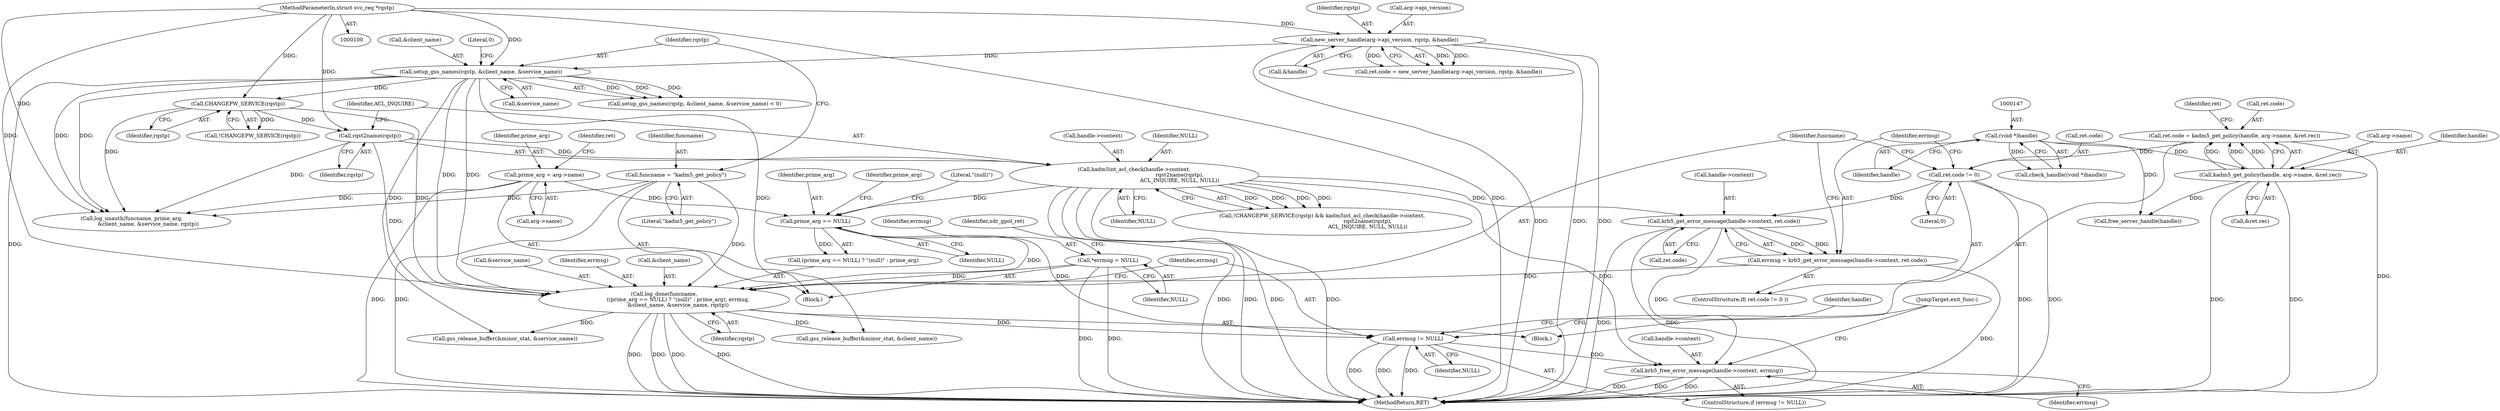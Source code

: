 digraph "0_krb5_83ed75feba32e46f736fcce0d96a0445f29b96c2_8@API" {
"1000329" [label="(Call,krb5_free_error_message(handle->context, errmsg))"];
"1000304" [label="(Call,krb5_get_error_message(handle->context, ret.code))"];
"1000191" [label="(Call,kadm5int_acl_check(handle->context,\n                                                       rqst2name(rqstp),\n                                                       ACL_INQUIRE, NULL, NULL))"];
"1000195" [label="(Call,rqst2name(rqstp))"];
"1000189" [label="(Call,CHANGEPW_SERVICE(rqstp))"];
"1000162" [label="(Call,setup_gss_names(rqstp, &client_name, &service_name))"];
"1000132" [label="(Call,new_server_handle(arg->api_version, rqstp, &handle))"];
"1000102" [label="(MethodParameterIn,struct svc_req *rqstp)"];
"1000297" [label="(Call,ret.code != 0)"];
"1000283" [label="(Call,ret.code = kadm5_get_policy(handle, arg->name, &ret.rec))"];
"1000287" [label="(Call,kadm5_get_policy(handle, arg->name, &ret.rec))"];
"1000146" [label="(Call,(void *)handle)"];
"1000326" [label="(Call,errmsg != NULL)"];
"1000311" [label="(Call,log_done(funcname,\n                 ((prime_arg == NULL) ? \"(null)\" : prime_arg), errmsg,\n                 &client_name, &service_name, rqstp))"];
"1000157" [label="(Call,funcname = \"kadm5_get_policy\")"];
"1000314" [label="(Call,prime_arg == NULL)"];
"1000176" [label="(Call,prime_arg = arg->name)"];
"1000302" [label="(Call,errmsg = krb5_get_error_message(handle->context, ret.code))"];
"1000120" [label="(Call,*errmsg = NULL)"];
"1000187" [label="(Call,!CHANGEPW_SERVICE(rqstp) && kadm5int_acl_check(handle->context,\n                                                       rqst2name(rqstp),\n                                                       ACL_INQUIRE, NULL, NULL))"];
"1000188" [label="(Call,!CHANGEPW_SERVICE(rqstp))"];
"1000145" [label="(Call,check_handle((void *)handle))"];
"1000315" [label="(Identifier,prime_arg)"];
"1000166" [label="(Call,&service_name)"];
"1000177" [label="(Identifier,prime_arg)"];
"1000322" [label="(Call,&service_name)"];
"1000146" [label="(Call,(void *)handle)"];
"1000360" [label="(MethodReturn,RET)"];
"1000121" [label="(Identifier,errmsg)"];
"1000299" [label="(Identifier,ret)"];
"1000162" [label="(Call,setup_gss_names(rqstp, &client_name, &service_name))"];
"1000161" [label="(Call,setup_gss_names(rqstp, &client_name, &service_name) < 0)"];
"1000137" [label="(Call,&handle)"];
"1000287" [label="(Call,kadm5_get_policy(handle, arg->name, &ret.rec))"];
"1000124" [label="(Identifier,xdr_gpol_ret)"];
"1000329" [label="(Call,krb5_free_error_message(handle->context, errmsg))"];
"1000305" [label="(Call,handle->context)"];
"1000330" [label="(Call,handle->context)"];
"1000190" [label="(Identifier,rqstp)"];
"1000324" [label="(Identifier,rqstp)"];
"1000301" [label="(Literal,0)"];
"1000148" [label="(Identifier,handle)"];
"1000168" [label="(Literal,0)"];
"1000319" [label="(Identifier,errmsg)"];
"1000122" [label="(Identifier,NULL)"];
"1000304" [label="(Call,krb5_get_error_message(handle->context, ret.code))"];
"1000163" [label="(Identifier,rqstp)"];
"1000325" [label="(ControlStructure,if (errmsg != NULL))"];
"1000289" [label="(Call,arg->name)"];
"1000158" [label="(Identifier,funcname)"];
"1000318" [label="(Identifier,prime_arg)"];
"1000189" [label="(Call,CHANGEPW_SERVICE(rqstp))"];
"1000192" [label="(Call,handle->context)"];
"1000282" [label="(Block,)"];
"1000196" [label="(Identifier,rqstp)"];
"1000288" [label="(Identifier,handle)"];
"1000183" [label="(Identifier,ret)"];
"1000128" [label="(Call,ret.code = new_server_handle(arg->api_version, rqstp, &handle))"];
"1000331" [label="(Identifier,handle)"];
"1000303" [label="(Identifier,errmsg)"];
"1000313" [label="(Call,(prime_arg == NULL) ? \"(null)\" : prime_arg)"];
"1000311" [label="(Call,log_done(funcname,\n                 ((prime_arg == NULL) ? \"(null)\" : prime_arg), errmsg,\n                 &client_name, &service_name, rqstp))"];
"1000336" [label="(Call,log_unauth(funcname, prime_arg,\n                    &client_name, &service_name, rqstp))"];
"1000326" [label="(Call,errmsg != NULL)"];
"1000199" [label="(Identifier,NULL)"];
"1000283" [label="(Call,ret.code = kadm5_get_policy(handle, arg->name, &ret.rec))"];
"1000320" [label="(Call,&client_name)"];
"1000195" [label="(Call,rqst2name(rqstp))"];
"1000136" [label="(Identifier,rqstp)"];
"1000103" [label="(Block,)"];
"1000120" [label="(Call,*errmsg = NULL)"];
"1000176" [label="(Call,prime_arg = arg->name)"];
"1000159" [label="(Literal,\"kadm5_get_policy\")"];
"1000333" [label="(Identifier,errmsg)"];
"1000314" [label="(Call,prime_arg == NULL)"];
"1000344" [label="(JumpTarget,exit_func:)"];
"1000350" [label="(Call,gss_release_buffer(&minor_stat, &service_name))"];
"1000296" [label="(ControlStructure,if( ret.code != 0 ))"];
"1000292" [label="(Call,&ret.rec)"];
"1000132" [label="(Call,new_server_handle(arg->api_version, rqstp, &handle))"];
"1000133" [label="(Call,arg->api_version)"];
"1000157" [label="(Call,funcname = \"kadm5_get_policy\")"];
"1000316" [label="(Identifier,NULL)"];
"1000327" [label="(Identifier,errmsg)"];
"1000298" [label="(Call,ret.code)"];
"1000317" [label="(Literal,\"(null)\")"];
"1000302" [label="(Call,errmsg = krb5_get_error_message(handle->context, ret.code))"];
"1000297" [label="(Call,ret.code != 0)"];
"1000178" [label="(Call,arg->name)"];
"1000164" [label="(Call,&client_name)"];
"1000191" [label="(Call,kadm5int_acl_check(handle->context,\n                                                       rqst2name(rqstp),\n                                                       ACL_INQUIRE, NULL, NULL))"];
"1000355" [label="(Call,free_server_handle(handle))"];
"1000102" [label="(MethodParameterIn,struct svc_req *rqstp)"];
"1000328" [label="(Identifier,NULL)"];
"1000198" [label="(Identifier,NULL)"];
"1000308" [label="(Call,ret.code)"];
"1000312" [label="(Identifier,funcname)"];
"1000284" [label="(Call,ret.code)"];
"1000197" [label="(Identifier,ACL_INQUIRE)"];
"1000345" [label="(Call,gss_release_buffer(&minor_stat, &client_name))"];
"1000329" -> "1000325"  [label="AST: "];
"1000329" -> "1000333"  [label="CFG: "];
"1000330" -> "1000329"  [label="AST: "];
"1000333" -> "1000329"  [label="AST: "];
"1000344" -> "1000329"  [label="CFG: "];
"1000329" -> "1000360"  [label="DDG: "];
"1000329" -> "1000360"  [label="DDG: "];
"1000329" -> "1000360"  [label="DDG: "];
"1000304" -> "1000329"  [label="DDG: "];
"1000191" -> "1000329"  [label="DDG: "];
"1000326" -> "1000329"  [label="DDG: "];
"1000304" -> "1000302"  [label="AST: "];
"1000304" -> "1000308"  [label="CFG: "];
"1000305" -> "1000304"  [label="AST: "];
"1000308" -> "1000304"  [label="AST: "];
"1000302" -> "1000304"  [label="CFG: "];
"1000304" -> "1000360"  [label="DDG: "];
"1000304" -> "1000360"  [label="DDG: "];
"1000304" -> "1000302"  [label="DDG: "];
"1000304" -> "1000302"  [label="DDG: "];
"1000191" -> "1000304"  [label="DDG: "];
"1000297" -> "1000304"  [label="DDG: "];
"1000191" -> "1000187"  [label="AST: "];
"1000191" -> "1000199"  [label="CFG: "];
"1000192" -> "1000191"  [label="AST: "];
"1000195" -> "1000191"  [label="AST: "];
"1000197" -> "1000191"  [label="AST: "];
"1000198" -> "1000191"  [label="AST: "];
"1000199" -> "1000191"  [label="AST: "];
"1000187" -> "1000191"  [label="CFG: "];
"1000191" -> "1000360"  [label="DDG: "];
"1000191" -> "1000360"  [label="DDG: "];
"1000191" -> "1000360"  [label="DDG: "];
"1000191" -> "1000360"  [label="DDG: "];
"1000191" -> "1000187"  [label="DDG: "];
"1000191" -> "1000187"  [label="DDG: "];
"1000191" -> "1000187"  [label="DDG: "];
"1000191" -> "1000187"  [label="DDG: "];
"1000195" -> "1000191"  [label="DDG: "];
"1000191" -> "1000314"  [label="DDG: "];
"1000195" -> "1000196"  [label="CFG: "];
"1000196" -> "1000195"  [label="AST: "];
"1000197" -> "1000195"  [label="CFG: "];
"1000189" -> "1000195"  [label="DDG: "];
"1000102" -> "1000195"  [label="DDG: "];
"1000195" -> "1000311"  [label="DDG: "];
"1000195" -> "1000336"  [label="DDG: "];
"1000189" -> "1000188"  [label="AST: "];
"1000189" -> "1000190"  [label="CFG: "];
"1000190" -> "1000189"  [label="AST: "];
"1000188" -> "1000189"  [label="CFG: "];
"1000189" -> "1000188"  [label="DDG: "];
"1000162" -> "1000189"  [label="DDG: "];
"1000102" -> "1000189"  [label="DDG: "];
"1000189" -> "1000311"  [label="DDG: "];
"1000189" -> "1000336"  [label="DDG: "];
"1000162" -> "1000161"  [label="AST: "];
"1000162" -> "1000166"  [label="CFG: "];
"1000163" -> "1000162"  [label="AST: "];
"1000164" -> "1000162"  [label="AST: "];
"1000166" -> "1000162"  [label="AST: "];
"1000168" -> "1000162"  [label="CFG: "];
"1000162" -> "1000360"  [label="DDG: "];
"1000162" -> "1000161"  [label="DDG: "];
"1000162" -> "1000161"  [label="DDG: "];
"1000162" -> "1000161"  [label="DDG: "];
"1000132" -> "1000162"  [label="DDG: "];
"1000102" -> "1000162"  [label="DDG: "];
"1000162" -> "1000311"  [label="DDG: "];
"1000162" -> "1000311"  [label="DDG: "];
"1000162" -> "1000336"  [label="DDG: "];
"1000162" -> "1000336"  [label="DDG: "];
"1000162" -> "1000345"  [label="DDG: "];
"1000162" -> "1000350"  [label="DDG: "];
"1000132" -> "1000128"  [label="AST: "];
"1000132" -> "1000137"  [label="CFG: "];
"1000133" -> "1000132"  [label="AST: "];
"1000136" -> "1000132"  [label="AST: "];
"1000137" -> "1000132"  [label="AST: "];
"1000128" -> "1000132"  [label="CFG: "];
"1000132" -> "1000360"  [label="DDG: "];
"1000132" -> "1000360"  [label="DDG: "];
"1000132" -> "1000360"  [label="DDG: "];
"1000132" -> "1000128"  [label="DDG: "];
"1000132" -> "1000128"  [label="DDG: "];
"1000132" -> "1000128"  [label="DDG: "];
"1000102" -> "1000132"  [label="DDG: "];
"1000102" -> "1000100"  [label="AST: "];
"1000102" -> "1000360"  [label="DDG: "];
"1000102" -> "1000311"  [label="DDG: "];
"1000102" -> "1000336"  [label="DDG: "];
"1000297" -> "1000296"  [label="AST: "];
"1000297" -> "1000301"  [label="CFG: "];
"1000298" -> "1000297"  [label="AST: "];
"1000301" -> "1000297"  [label="AST: "];
"1000303" -> "1000297"  [label="CFG: "];
"1000312" -> "1000297"  [label="CFG: "];
"1000297" -> "1000360"  [label="DDG: "];
"1000297" -> "1000360"  [label="DDG: "];
"1000283" -> "1000297"  [label="DDG: "];
"1000283" -> "1000282"  [label="AST: "];
"1000283" -> "1000287"  [label="CFG: "];
"1000284" -> "1000283"  [label="AST: "];
"1000287" -> "1000283"  [label="AST: "];
"1000299" -> "1000283"  [label="CFG: "];
"1000283" -> "1000360"  [label="DDG: "];
"1000287" -> "1000283"  [label="DDG: "];
"1000287" -> "1000283"  [label="DDG: "];
"1000287" -> "1000283"  [label="DDG: "];
"1000287" -> "1000292"  [label="CFG: "];
"1000288" -> "1000287"  [label="AST: "];
"1000289" -> "1000287"  [label="AST: "];
"1000292" -> "1000287"  [label="AST: "];
"1000287" -> "1000360"  [label="DDG: "];
"1000287" -> "1000360"  [label="DDG: "];
"1000146" -> "1000287"  [label="DDG: "];
"1000287" -> "1000355"  [label="DDG: "];
"1000146" -> "1000145"  [label="AST: "];
"1000146" -> "1000148"  [label="CFG: "];
"1000147" -> "1000146"  [label="AST: "];
"1000148" -> "1000146"  [label="AST: "];
"1000145" -> "1000146"  [label="CFG: "];
"1000146" -> "1000145"  [label="DDG: "];
"1000146" -> "1000355"  [label="DDG: "];
"1000326" -> "1000325"  [label="AST: "];
"1000326" -> "1000328"  [label="CFG: "];
"1000327" -> "1000326"  [label="AST: "];
"1000328" -> "1000326"  [label="AST: "];
"1000331" -> "1000326"  [label="CFG: "];
"1000344" -> "1000326"  [label="CFG: "];
"1000326" -> "1000360"  [label="DDG: "];
"1000326" -> "1000360"  [label="DDG: "];
"1000326" -> "1000360"  [label="DDG: "];
"1000311" -> "1000326"  [label="DDG: "];
"1000314" -> "1000326"  [label="DDG: "];
"1000311" -> "1000282"  [label="AST: "];
"1000311" -> "1000324"  [label="CFG: "];
"1000312" -> "1000311"  [label="AST: "];
"1000313" -> "1000311"  [label="AST: "];
"1000319" -> "1000311"  [label="AST: "];
"1000320" -> "1000311"  [label="AST: "];
"1000322" -> "1000311"  [label="AST: "];
"1000324" -> "1000311"  [label="AST: "];
"1000327" -> "1000311"  [label="CFG: "];
"1000311" -> "1000360"  [label="DDG: "];
"1000311" -> "1000360"  [label="DDG: "];
"1000311" -> "1000360"  [label="DDG: "];
"1000311" -> "1000360"  [label="DDG: "];
"1000157" -> "1000311"  [label="DDG: "];
"1000314" -> "1000311"  [label="DDG: "];
"1000302" -> "1000311"  [label="DDG: "];
"1000120" -> "1000311"  [label="DDG: "];
"1000311" -> "1000345"  [label="DDG: "];
"1000311" -> "1000350"  [label="DDG: "];
"1000157" -> "1000103"  [label="AST: "];
"1000157" -> "1000159"  [label="CFG: "];
"1000158" -> "1000157"  [label="AST: "];
"1000159" -> "1000157"  [label="AST: "];
"1000163" -> "1000157"  [label="CFG: "];
"1000157" -> "1000360"  [label="DDG: "];
"1000157" -> "1000336"  [label="DDG: "];
"1000314" -> "1000313"  [label="AST: "];
"1000314" -> "1000316"  [label="CFG: "];
"1000315" -> "1000314"  [label="AST: "];
"1000316" -> "1000314"  [label="AST: "];
"1000317" -> "1000314"  [label="CFG: "];
"1000318" -> "1000314"  [label="CFG: "];
"1000176" -> "1000314"  [label="DDG: "];
"1000314" -> "1000313"  [label="DDG: "];
"1000176" -> "1000103"  [label="AST: "];
"1000176" -> "1000178"  [label="CFG: "];
"1000177" -> "1000176"  [label="AST: "];
"1000178" -> "1000176"  [label="AST: "];
"1000183" -> "1000176"  [label="CFG: "];
"1000176" -> "1000360"  [label="DDG: "];
"1000176" -> "1000336"  [label="DDG: "];
"1000302" -> "1000296"  [label="AST: "];
"1000303" -> "1000302"  [label="AST: "];
"1000312" -> "1000302"  [label="CFG: "];
"1000302" -> "1000360"  [label="DDG: "];
"1000120" -> "1000103"  [label="AST: "];
"1000120" -> "1000122"  [label="CFG: "];
"1000121" -> "1000120"  [label="AST: "];
"1000122" -> "1000120"  [label="AST: "];
"1000124" -> "1000120"  [label="CFG: "];
"1000120" -> "1000360"  [label="DDG: "];
"1000120" -> "1000360"  [label="DDG: "];
}
